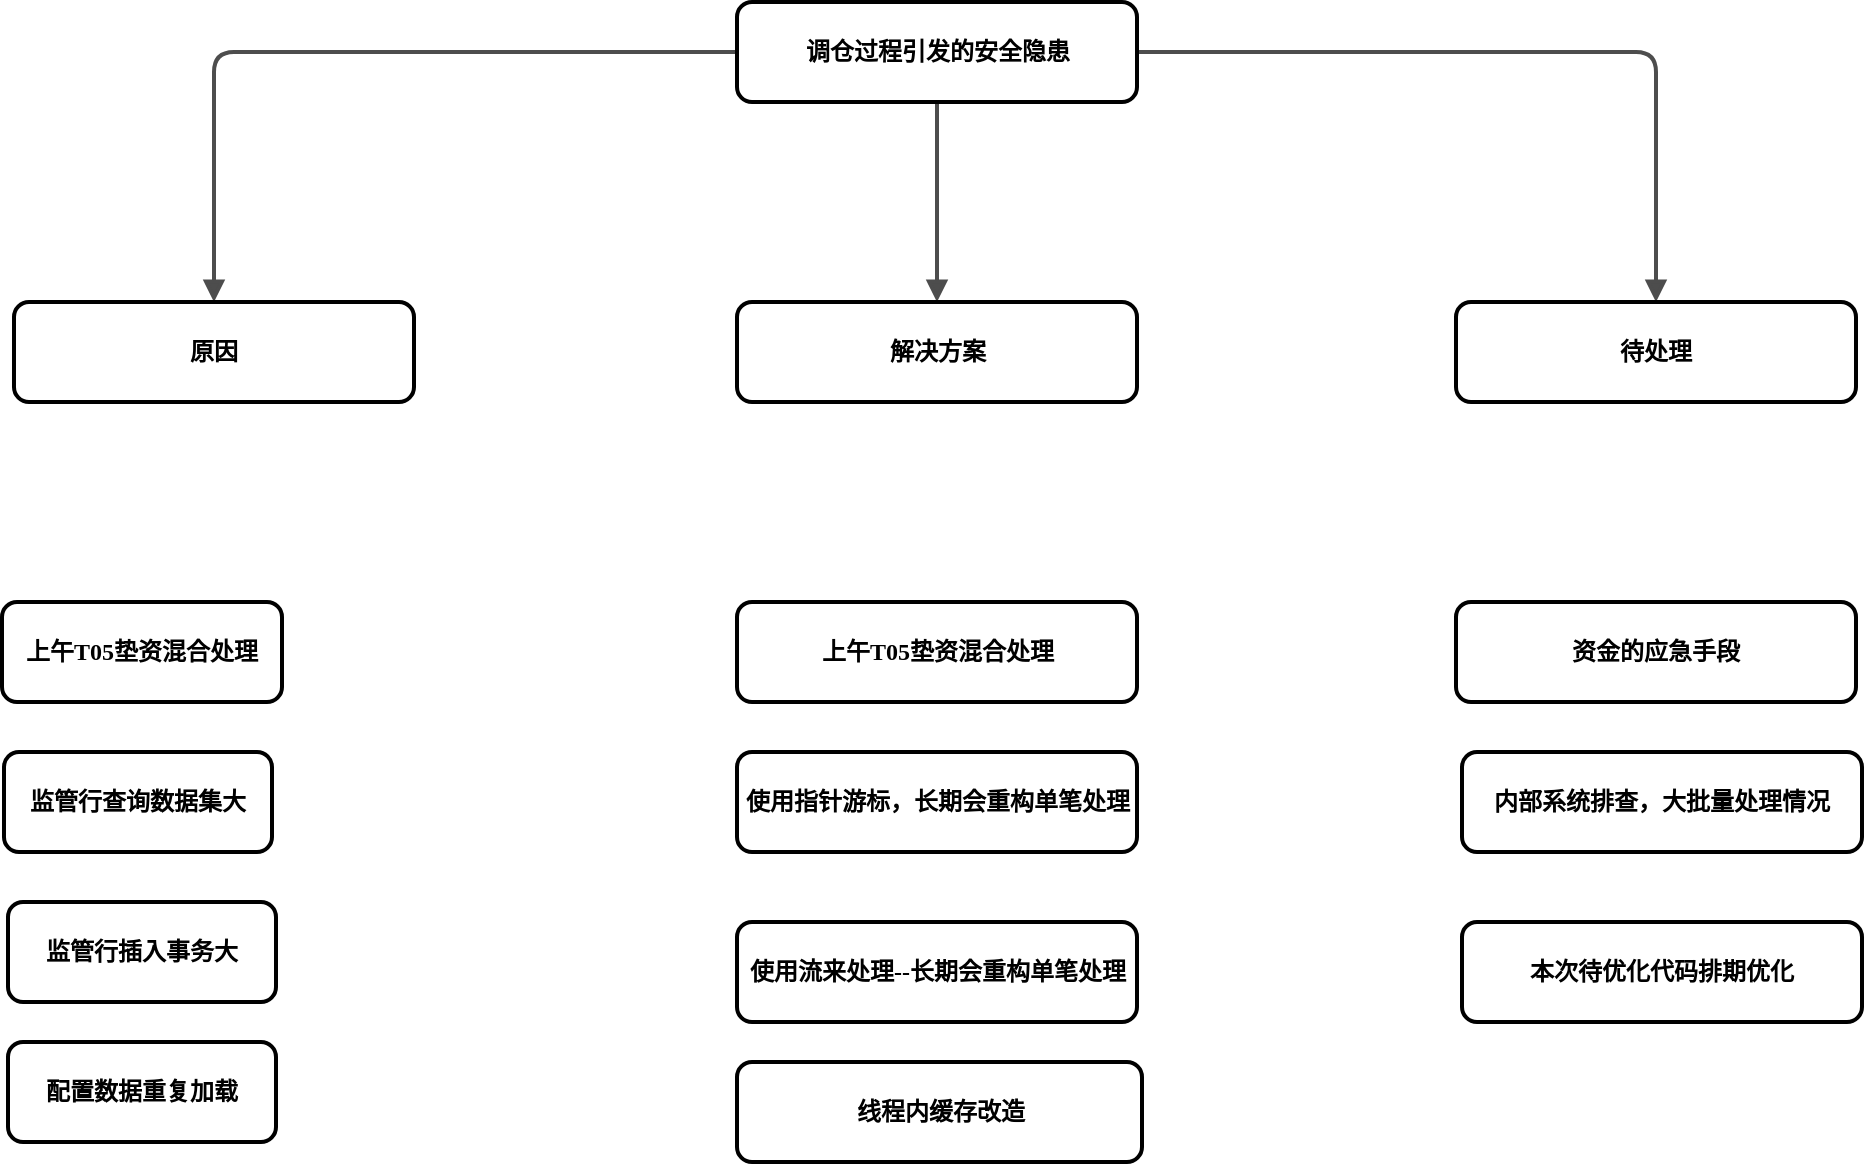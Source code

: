 <mxfile version="21.7.0" type="github">
  <diagram name="Page-1" id="19d8dcba-68ad-dc05-1034-9cf7b2a963f6">
    <mxGraphModel dx="1418" dy="737" grid="1" gridSize="10" guides="1" tooltips="1" connect="1" arrows="1" fold="1" page="1" pageScale="1" pageWidth="1100" pageHeight="850" background="none" math="0" shadow="0">
      <root>
        <mxCell id="0" />
        <mxCell id="1" parent="0" />
        <mxCell id="218ae93e1282097f-42" value="" style="edgeStyle=orthogonalEdgeStyle;rounded=1;html=1;labelBackgroundColor=none;endArrow=block;endFill=1;strokeColor=#4D4D4D;strokeWidth=2;fontFamily=Verdana;fontSize=12;fontStyle=1" parent="1" source="6257edae8c83ed4a-1" target="6257edae8c83ed4a-12" edge="1">
          <mxGeometry relative="1" as="geometry" />
        </mxCell>
        <mxCell id="218ae93e1282097f-43" value="" style="edgeStyle=orthogonalEdgeStyle;rounded=1;html=1;labelBackgroundColor=none;endArrow=block;endFill=1;strokeColor=#4D4D4D;strokeWidth=2;fontFamily=Verdana;fontSize=12;fontStyle=1" parent="1" source="6257edae8c83ed4a-1" target="6257edae8c83ed4a-9" edge="1">
          <mxGeometry relative="1" as="geometry" />
        </mxCell>
        <mxCell id="218ae93e1282097f-44" value="" style="edgeStyle=orthogonalEdgeStyle;rounded=1;html=1;labelBackgroundColor=none;endArrow=block;endFill=1;strokeColor=#4D4D4D;strokeWidth=2;fontFamily=Verdana;fontSize=12;fontStyle=1" parent="1" source="6257edae8c83ed4a-1" target="218ae93e1282097f-2" edge="1">
          <mxGeometry relative="1" as="geometry" />
        </mxCell>
        <mxCell id="218ae93e1282097f-8" value="上午T05垫资混合处理" style="whiteSpace=wrap;html=1;rounded=1;shadow=0;comic=0;strokeWidth=2;fontFamily=Verdana;align=center;fontSize=12;fontStyle=1" parent="1" vertex="1">
          <mxGeometry x="520" y="360" width="140" height="50" as="geometry" />
        </mxCell>
        <mxCell id="6257edae8c83ed4a-9" value="原因" style="whiteSpace=wrap;html=1;rounded=1;shadow=0;comic=0;strokeWidth=2;fontFamily=Verdana;align=center;fontSize=12;fontStyle=1" parent="1" vertex="1">
          <mxGeometry x="526" y="210" width="200" height="50" as="geometry" />
        </mxCell>
        <mxCell id="6257edae8c83ed4a-21" value="监管行查询数据集大" style="whiteSpace=wrap;html=1;rounded=1;shadow=0;comic=0;strokeWidth=2;fontFamily=Verdana;align=center;fontSize=12;fontStyle=1" parent="1" vertex="1">
          <mxGeometry x="521" y="435" width="134" height="50" as="geometry" />
        </mxCell>
        <mxCell id="6257edae8c83ed4a-12" value="解决方案" style="whiteSpace=wrap;html=1;rounded=1;shadow=0;comic=0;strokeWidth=2;fontFamily=Verdana;align=center;fontSize=12;fontStyle=1" parent="1" vertex="1">
          <mxGeometry x="887.5" y="210" width="200" height="50" as="geometry" />
        </mxCell>
        <mxCell id="6257edae8c83ed4a-1" value="调仓过程引发的安全隐患" style="whiteSpace=wrap;html=1;rounded=1;shadow=0;comic=0;strokeWidth=2;fontFamily=Verdana;align=center;fontSize=12;fontStyle=1" parent="1" vertex="1">
          <mxGeometry x="887.5" y="60" width="200" height="50" as="geometry" />
        </mxCell>
        <mxCell id="218ae93e1282097f-2" value="待处理" style="whiteSpace=wrap;html=1;rounded=1;shadow=0;comic=0;strokeWidth=2;fontFamily=Verdana;align=center;fontSize=12;fontStyle=1" parent="1" vertex="1">
          <mxGeometry x="1247" y="210" width="200" height="50" as="geometry" />
        </mxCell>
        <mxCell id="6257edae8c83ed4a-24" value="资金的应急手段" style="whiteSpace=wrap;html=1;rounded=1;shadow=0;comic=0;strokeWidth=2;fontFamily=Verdana;align=center;fontSize=12;fontStyle=1" parent="1" vertex="1">
          <mxGeometry x="1247" y="360" width="200" height="50" as="geometry" />
        </mxCell>
        <mxCell id="ZyIgHBozYoVM3mytsBDg-1" value="监管行插入事务大" style="whiteSpace=wrap;html=1;rounded=1;shadow=0;comic=0;strokeWidth=2;fontFamily=Verdana;align=center;fontSize=12;fontStyle=1" vertex="1" parent="1">
          <mxGeometry x="523" y="510" width="134" height="50" as="geometry" />
        </mxCell>
        <mxCell id="ZyIgHBozYoVM3mytsBDg-5" value="上午T05垫资混合处理" style="whiteSpace=wrap;html=1;rounded=1;shadow=0;comic=0;strokeWidth=2;fontFamily=Verdana;align=center;fontSize=12;fontStyle=1" vertex="1" parent="1">
          <mxGeometry x="887.5" y="360" width="200" height="50" as="geometry" />
        </mxCell>
        <mxCell id="ZyIgHBozYoVM3mytsBDg-6" value="使用指针游标，长期会重构单笔处理" style="whiteSpace=wrap;html=1;rounded=1;shadow=0;comic=0;strokeWidth=2;fontFamily=Verdana;align=center;fontSize=12;fontStyle=1" vertex="1" parent="1">
          <mxGeometry x="887.5" y="435" width="200" height="50" as="geometry" />
        </mxCell>
        <mxCell id="ZyIgHBozYoVM3mytsBDg-7" value="使用流来处理--长期会重构单笔处理" style="whiteSpace=wrap;html=1;rounded=1;shadow=0;comic=0;strokeWidth=2;fontFamily=Verdana;align=center;fontSize=12;fontStyle=1" vertex="1" parent="1">
          <mxGeometry x="887.5" y="520" width="200" height="50" as="geometry" />
        </mxCell>
        <mxCell id="ZyIgHBozYoVM3mytsBDg-8" value="内部系统排查，大批量处理情况" style="whiteSpace=wrap;html=1;rounded=1;shadow=0;comic=0;strokeWidth=2;fontFamily=Verdana;align=center;fontSize=12;fontStyle=1" vertex="1" parent="1">
          <mxGeometry x="1250" y="435" width="200" height="50" as="geometry" />
        </mxCell>
        <mxCell id="ZyIgHBozYoVM3mytsBDg-10" value="本次待优化代码排期优化" style="whiteSpace=wrap;html=1;rounded=1;shadow=0;comic=0;strokeWidth=2;fontFamily=Verdana;align=center;fontSize=12;fontStyle=1" vertex="1" parent="1">
          <mxGeometry x="1250" y="520" width="200" height="50" as="geometry" />
        </mxCell>
        <mxCell id="ZyIgHBozYoVM3mytsBDg-11" value="配置数据重复加载" style="whiteSpace=wrap;html=1;rounded=1;shadow=0;comic=0;strokeWidth=2;fontFamily=Verdana;align=center;fontSize=12;fontStyle=1" vertex="1" parent="1">
          <mxGeometry x="523" y="580" width="134" height="50" as="geometry" />
        </mxCell>
        <mxCell id="ZyIgHBozYoVM3mytsBDg-12" value="线程内缓存改造" style="whiteSpace=wrap;html=1;rounded=1;shadow=0;comic=0;strokeWidth=2;fontFamily=Verdana;align=center;fontSize=12;fontStyle=1" vertex="1" parent="1">
          <mxGeometry x="887.5" y="590" width="202.5" height="50" as="geometry" />
        </mxCell>
      </root>
    </mxGraphModel>
  </diagram>
</mxfile>
